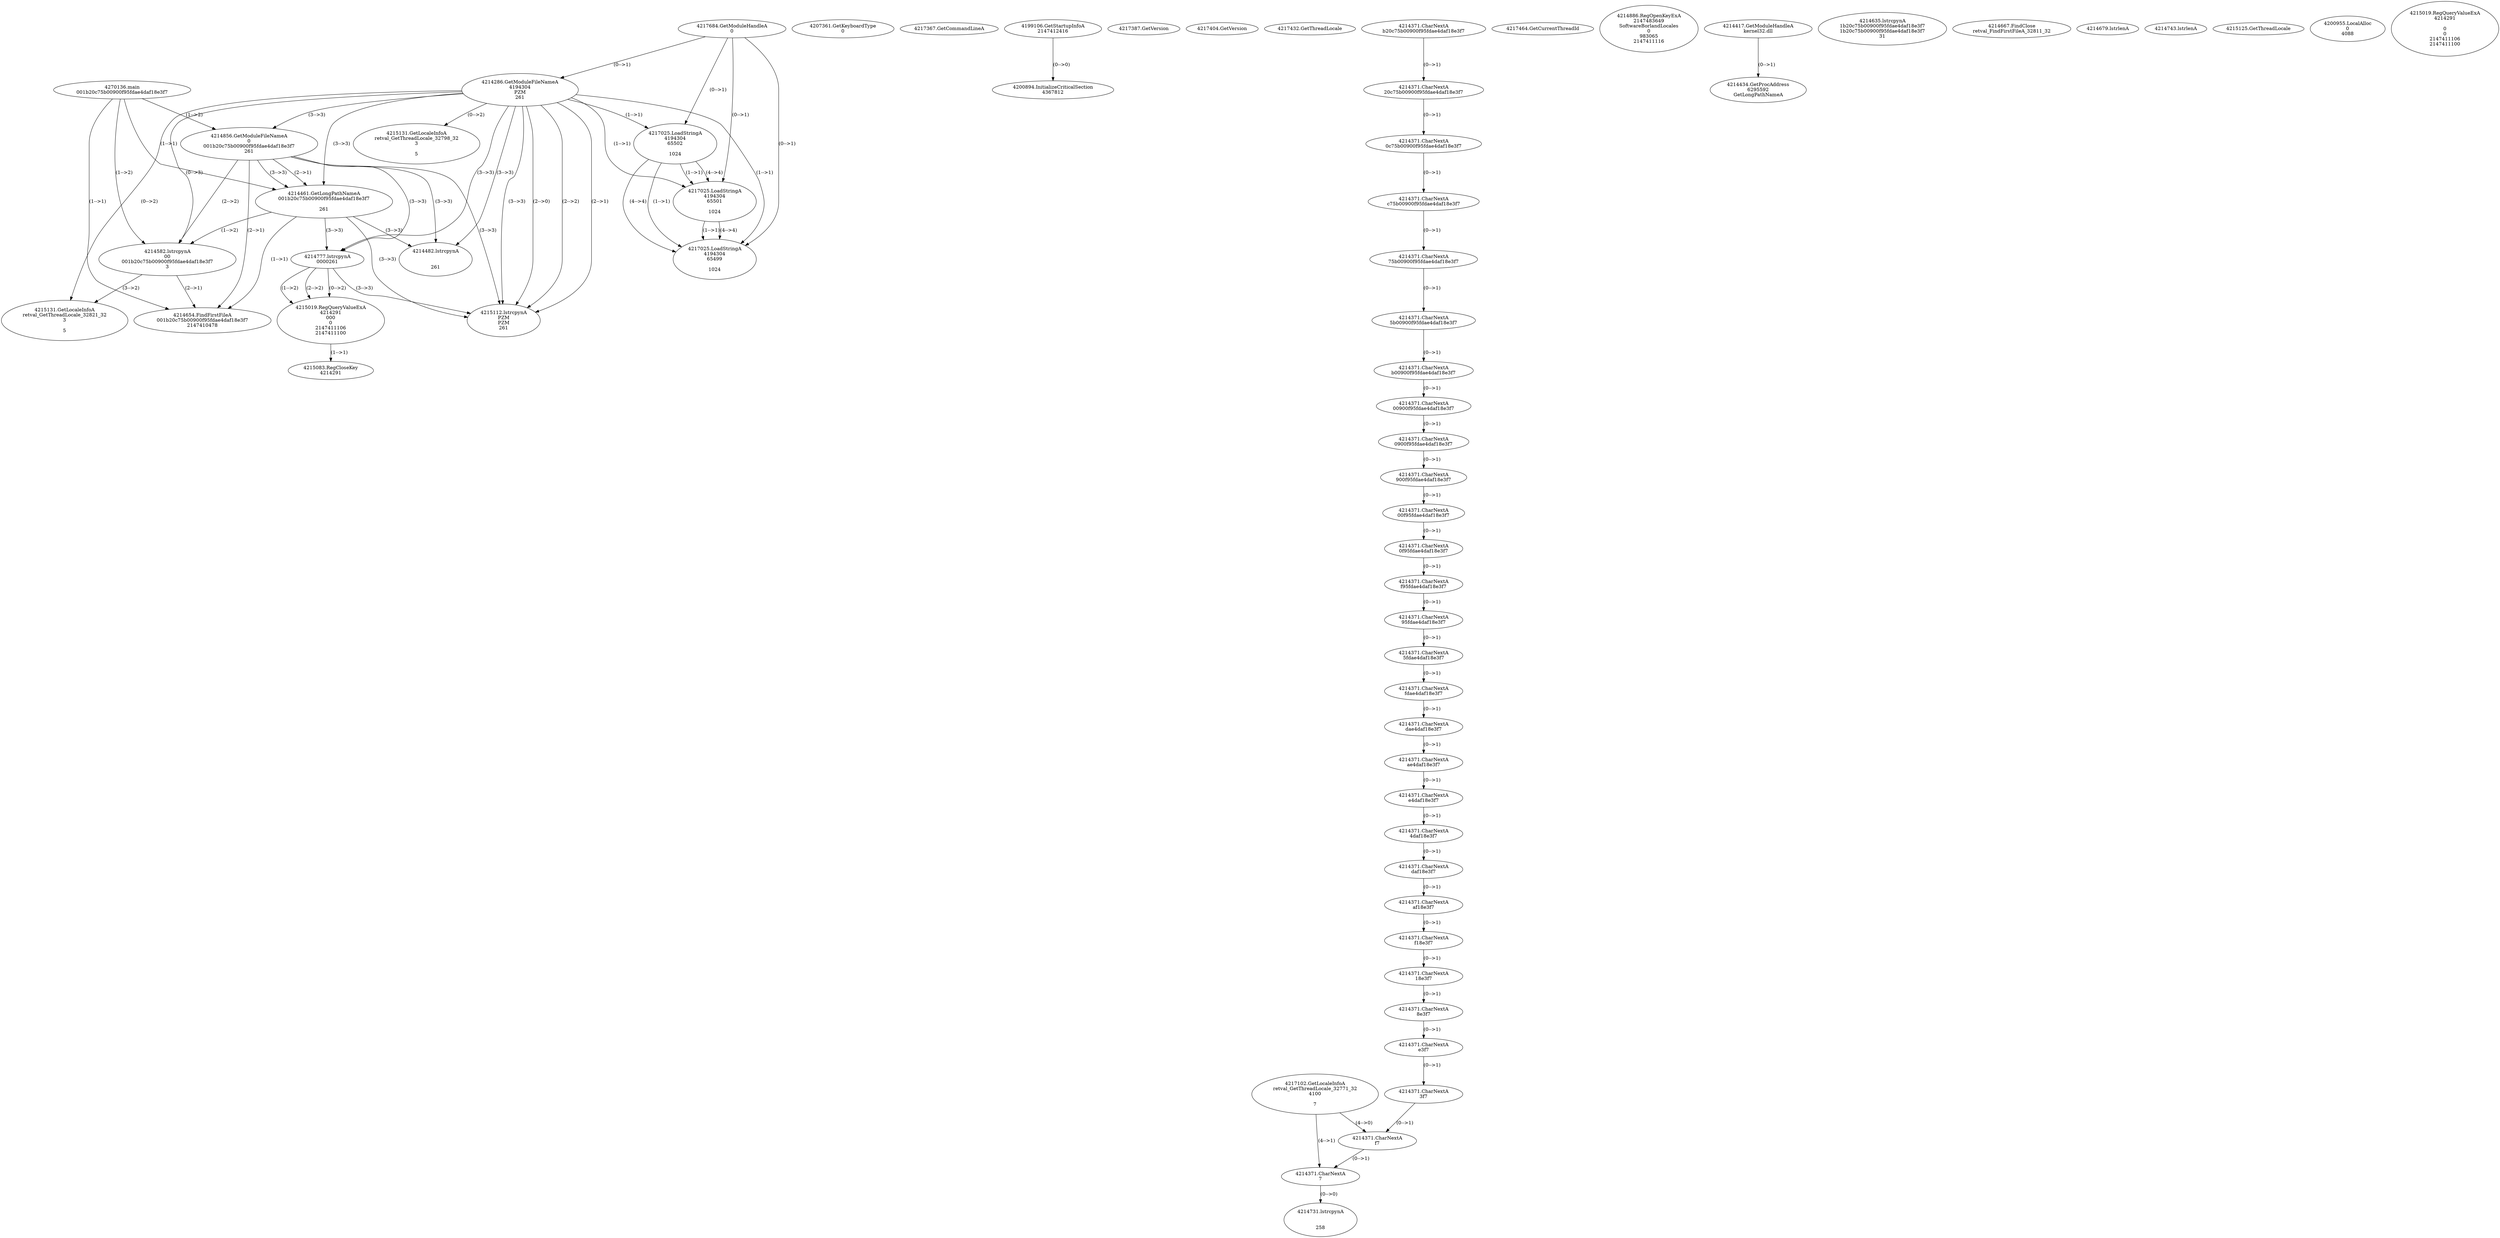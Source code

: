 // Global SCDG with merge call
digraph {
	0 [label="4270136.main
001b20c75b00900f95fdae4daf18e3f7"]
	1 [label="4217684.GetModuleHandleA
0"]
	2 [label="4207361.GetKeyboardType
0"]
	3 [label="4217367.GetCommandLineA
"]
	4 [label="4199106.GetStartupInfoA
2147412416"]
	5 [label="4217387.GetVersion
"]
	6 [label="4217404.GetVersion
"]
	7 [label="4217432.GetThreadLocale
"]
	8 [label="4217102.GetLocaleInfoA
retval_GetThreadLocale_32771_32
4100

7"]
	9 [label="4217464.GetCurrentThreadId
"]
	10 [label="4214286.GetModuleFileNameA
4194304
PZM
261"]
	1 -> 10 [label="(0-->1)"]
	11 [label="4214856.GetModuleFileNameA
0
001b20c75b00900f95fdae4daf18e3f7
261"]
	0 -> 11 [label="(1-->2)"]
	10 -> 11 [label="(3-->3)"]
	12 [label="4214886.RegOpenKeyExA
2147483649
Software\Borland\Locales
0
983065
2147411116"]
	13 [label="4214417.GetModuleHandleA
kernel32.dll"]
	14 [label="4214434.GetProcAddress
6295592
GetLongPathNameA"]
	13 -> 14 [label="(0-->1)"]
	15 [label="4214461.GetLongPathNameA
001b20c75b00900f95fdae4daf18e3f7

261"]
	0 -> 15 [label="(1-->1)"]
	11 -> 15 [label="(2-->1)"]
	10 -> 15 [label="(3-->3)"]
	11 -> 15 [label="(3-->3)"]
	16 [label="4214582.lstrcpynA
00
001b20c75b00900f95fdae4daf18e3f7
3"]
	0 -> 16 [label="(1-->2)"]
	11 -> 16 [label="(2-->2)"]
	15 -> 16 [label="(1-->2)"]
	10 -> 16 [label="(0-->3)"]
	17 [label="4214371.CharNextA
b20c75b00900f95fdae4daf18e3f7"]
	18 [label="4214371.CharNextA
20c75b00900f95fdae4daf18e3f7"]
	17 -> 18 [label="(0-->1)"]
	19 [label="4214371.CharNextA
0c75b00900f95fdae4daf18e3f7"]
	18 -> 19 [label="(0-->1)"]
	20 [label="4214371.CharNextA
c75b00900f95fdae4daf18e3f7"]
	19 -> 20 [label="(0-->1)"]
	21 [label="4214371.CharNextA
75b00900f95fdae4daf18e3f7"]
	20 -> 21 [label="(0-->1)"]
	22 [label="4214371.CharNextA
5b00900f95fdae4daf18e3f7"]
	21 -> 22 [label="(0-->1)"]
	23 [label="4214371.CharNextA
b00900f95fdae4daf18e3f7"]
	22 -> 23 [label="(0-->1)"]
	24 [label="4214371.CharNextA
00900f95fdae4daf18e3f7"]
	23 -> 24 [label="(0-->1)"]
	25 [label="4214371.CharNextA
0900f95fdae4daf18e3f7"]
	24 -> 25 [label="(0-->1)"]
	26 [label="4214371.CharNextA
900f95fdae4daf18e3f7"]
	25 -> 26 [label="(0-->1)"]
	27 [label="4214371.CharNextA
00f95fdae4daf18e3f7"]
	26 -> 27 [label="(0-->1)"]
	28 [label="4214371.CharNextA
0f95fdae4daf18e3f7"]
	27 -> 28 [label="(0-->1)"]
	29 [label="4214371.CharNextA
f95fdae4daf18e3f7"]
	28 -> 29 [label="(0-->1)"]
	30 [label="4214371.CharNextA
95fdae4daf18e3f7"]
	29 -> 30 [label="(0-->1)"]
	31 [label="4214371.CharNextA
5fdae4daf18e3f7"]
	30 -> 31 [label="(0-->1)"]
	32 [label="4214371.CharNextA
fdae4daf18e3f7"]
	31 -> 32 [label="(0-->1)"]
	33 [label="4214371.CharNextA
dae4daf18e3f7"]
	32 -> 33 [label="(0-->1)"]
	34 [label="4214371.CharNextA
ae4daf18e3f7"]
	33 -> 34 [label="(0-->1)"]
	35 [label="4214371.CharNextA
e4daf18e3f7"]
	34 -> 35 [label="(0-->1)"]
	36 [label="4214371.CharNextA
4daf18e3f7"]
	35 -> 36 [label="(0-->1)"]
	37 [label="4214371.CharNextA
daf18e3f7"]
	36 -> 37 [label="(0-->1)"]
	38 [label="4214371.CharNextA
af18e3f7"]
	37 -> 38 [label="(0-->1)"]
	39 [label="4214371.CharNextA
f18e3f7"]
	38 -> 39 [label="(0-->1)"]
	40 [label="4214371.CharNextA
18e3f7"]
	39 -> 40 [label="(0-->1)"]
	41 [label="4214371.CharNextA
8e3f7"]
	40 -> 41 [label="(0-->1)"]
	42 [label="4214371.CharNextA
e3f7"]
	41 -> 42 [label="(0-->1)"]
	43 [label="4214371.CharNextA
3f7"]
	42 -> 43 [label="(0-->1)"]
	44 [label="4214371.CharNextA
f7"]
	43 -> 44 [label="(0-->1)"]
	8 -> 44 [label="(4-->0)"]
	45 [label="4214371.CharNextA
7"]
	8 -> 45 [label="(4-->1)"]
	44 -> 45 [label="(0-->1)"]
	46 [label="4214635.lstrcpynA
1b20c75b00900f95fdae4daf18e3f7
1b20c75b00900f95fdae4daf18e3f7
31"]
	47 [label="4214654.FindFirstFileA
001b20c75b00900f95fdae4daf18e3f7
2147410478"]
	0 -> 47 [label="(1-->1)"]
	11 -> 47 [label="(2-->1)"]
	15 -> 47 [label="(1-->1)"]
	16 -> 47 [label="(2-->1)"]
	48 [label="4214667.FindClose
retval_FindFirstFileA_32811_32"]
	49 [label="4214679.lstrlenA
"]
	50 [label="4214731.lstrcpynA


258"]
	45 -> 50 [label="(0-->0)"]
	51 [label="4214743.lstrlenA
"]
	52 [label="4214777.lstrcpynA
00\
00\
261"]
	10 -> 52 [label="(3-->3)"]
	11 -> 52 [label="(3-->3)"]
	15 -> 52 [label="(3-->3)"]
	53 [label="4215019.RegQueryValueExA
4214291
00\
0
0
2147411106
2147411100"]
	52 -> 53 [label="(1-->2)"]
	52 -> 53 [label="(2-->2)"]
	52 -> 53 [label="(0-->2)"]
	54 [label="4215083.RegCloseKey
4214291"]
	53 -> 54 [label="(1-->1)"]
	55 [label="4215112.lstrcpynA
PZM
PZM
261"]
	10 -> 55 [label="(2-->1)"]
	10 -> 55 [label="(2-->2)"]
	10 -> 55 [label="(3-->3)"]
	11 -> 55 [label="(3-->3)"]
	15 -> 55 [label="(3-->3)"]
	52 -> 55 [label="(3-->3)"]
	10 -> 55 [label="(2-->0)"]
	56 [label="4215125.GetThreadLocale
"]
	57 [label="4215131.GetLocaleInfoA
retval_GetThreadLocale_32821_32
3

5"]
	10 -> 57 [label="(0-->2)"]
	16 -> 57 [label="(3-->2)"]
	58 [label="4217025.LoadStringA
4194304
65502

1024"]
	1 -> 58 [label="(0-->1)"]
	10 -> 58 [label="(1-->1)"]
	59 [label="4217025.LoadStringA
4194304
65501

1024"]
	1 -> 59 [label="(0-->1)"]
	10 -> 59 [label="(1-->1)"]
	58 -> 59 [label="(1-->1)"]
	58 -> 59 [label="(4-->4)"]
	60 [label="4217025.LoadStringA
4194304
65499

1024"]
	1 -> 60 [label="(0-->1)"]
	10 -> 60 [label="(1-->1)"]
	58 -> 60 [label="(1-->1)"]
	59 -> 60 [label="(1-->1)"]
	58 -> 60 [label="(4-->4)"]
	59 -> 60 [label="(4-->4)"]
	61 [label="4200894.InitializeCriticalSection
4367812"]
	4 -> 61 [label="(0-->0)"]
	62 [label="4200955.LocalAlloc
0
4088"]
	63 [label="4214482.lstrcpynA


261"]
	10 -> 63 [label="(3-->3)"]
	11 -> 63 [label="(3-->3)"]
	15 -> 63 [label="(3-->3)"]
	64 [label="4215019.RegQueryValueExA
4214291

0
0
2147411106
2147411100"]
	65 [label="4215131.GetLocaleInfoA
retval_GetThreadLocale_32798_32
3

5"]
	10 -> 65 [label="(0-->2)"]
}

